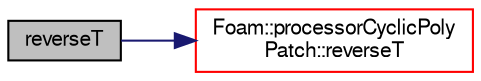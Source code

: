 digraph "reverseT"
{
  bgcolor="transparent";
  edge [fontname="FreeSans",fontsize="10",labelfontname="FreeSans",labelfontsize="10"];
  node [fontname="FreeSans",fontsize="10",shape=record];
  rankdir="LR";
  Node360 [label="reverseT",height=0.2,width=0.4,color="black", fillcolor="grey75", style="filled", fontcolor="black"];
  Node360 -> Node361 [color="midnightblue",fontsize="10",style="solid",fontname="FreeSans"];
  Node361 [label="Foam::processorCyclicPoly\lPatch::reverseT",height=0.2,width=0.4,color="red",URL="$a27458.html#a3b6ef41753c72a78fb451b2a4327c899",tooltip="Return neighbour-cell transformation tensor. "];
}
